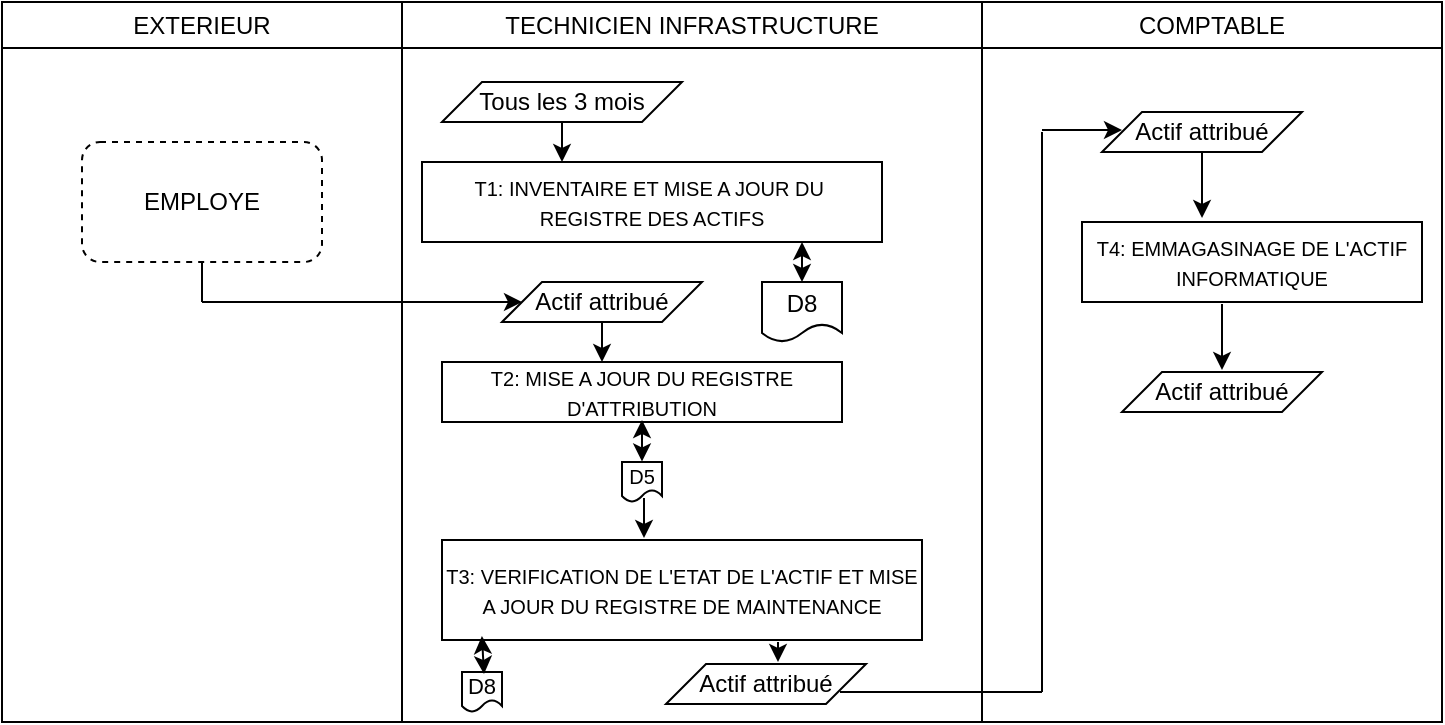 <mxfile version="22.1.2" type="device">
  <diagram name="Page-1" id="XlmHkq4UVpr5regQ50z8">
    <mxGraphModel dx="864" dy="516" grid="1" gridSize="10" guides="1" tooltips="1" connect="1" arrows="1" fold="1" page="1" pageScale="1" pageWidth="827" pageHeight="1169" math="0" shadow="0">
      <root>
        <mxCell id="0" />
        <mxCell id="1" parent="0" />
        <mxCell id="vNmq4q88K0SK1sNrBDFY-1" value="&lt;span style=&quot;font-weight: normal;&quot;&gt;TECHNICIEN INFRASTRUCTURE&lt;/span&gt;" style="swimlane;whiteSpace=wrap;html=1;" parent="1" vertex="1">
          <mxGeometry x="280" y="160" width="290" height="360" as="geometry" />
        </mxCell>
        <mxCell id="vNmq4q88K0SK1sNrBDFY-5" value="Tous les 3 mois" style="shape=parallelogram;perimeter=parallelogramPerimeter;whiteSpace=wrap;html=1;fixedSize=1;" parent="vNmq4q88K0SK1sNrBDFY-1" vertex="1">
          <mxGeometry x="20" y="40" width="120" height="20" as="geometry" />
        </mxCell>
        <mxCell id="vNmq4q88K0SK1sNrBDFY-6" value="&lt;font style=&quot;font-size: 10px;&quot;&gt;T1: INVENTAIRE ET MISE A JOUR DU&amp;nbsp; REGISTRE DES ACTIFS&lt;/font&gt;" style="rounded=0;whiteSpace=wrap;html=1;" parent="vNmq4q88K0SK1sNrBDFY-1" vertex="1">
          <mxGeometry x="10" y="80" width="230" height="40" as="geometry" />
        </mxCell>
        <mxCell id="vNmq4q88K0SK1sNrBDFY-8" value="&lt;font style=&quot;font-size: 10px;&quot;&gt;T2: MISE A JOUR DU REGISTRE D&#39;ATTRIBUTION&lt;/font&gt;" style="rounded=0;whiteSpace=wrap;html=1;" parent="vNmq4q88K0SK1sNrBDFY-1" vertex="1">
          <mxGeometry x="20" y="180" width="200" height="30" as="geometry" />
        </mxCell>
        <mxCell id="vNmq4q88K0SK1sNrBDFY-9" value="&lt;font style=&quot;font-size: 10px;&quot;&gt;T3: VERIFICATION DE L&#39;ETAT DE L&#39;ACTIF ET MISE A JOUR DU REGISTRE DE MAINTENANCE&lt;/font&gt;" style="rounded=0;whiteSpace=wrap;html=1;" parent="vNmq4q88K0SK1sNrBDFY-1" vertex="1">
          <mxGeometry x="20" y="269" width="240" height="50" as="geometry" />
        </mxCell>
        <mxCell id="vNmq4q88K0SK1sNrBDFY-11" value="Actif attribué" style="shape=parallelogram;perimeter=parallelogramPerimeter;whiteSpace=wrap;html=1;fixedSize=1;" parent="vNmq4q88K0SK1sNrBDFY-1" vertex="1">
          <mxGeometry x="50" y="140" width="100" height="20" as="geometry" />
        </mxCell>
        <mxCell id="vNmq4q88K0SK1sNrBDFY-12" value="" style="endArrow=classic;html=1;rounded=0;exitX=0.5;exitY=1;exitDx=0;exitDy=0;" parent="vNmq4q88K0SK1sNrBDFY-1" source="vNmq4q88K0SK1sNrBDFY-5" edge="1">
          <mxGeometry width="50" height="50" relative="1" as="geometry">
            <mxPoint x="110" y="130" as="sourcePoint" />
            <mxPoint x="80" y="80" as="targetPoint" />
          </mxGeometry>
        </mxCell>
        <mxCell id="vNmq4q88K0SK1sNrBDFY-15" value="" style="endArrow=classic;html=1;rounded=0;exitX=0.5;exitY=1;exitDx=0;exitDy=0;" parent="vNmq4q88K0SK1sNrBDFY-1" source="vNmq4q88K0SK1sNrBDFY-11" edge="1">
          <mxGeometry width="50" height="50" relative="1" as="geometry">
            <mxPoint x="150" y="180" as="sourcePoint" />
            <mxPoint x="100" y="180" as="targetPoint" />
          </mxGeometry>
        </mxCell>
        <mxCell id="vNmq4q88K0SK1sNrBDFY-16" value="" style="endArrow=classic;html=1;rounded=0;" parent="vNmq4q88K0SK1sNrBDFY-1" edge="1">
          <mxGeometry width="50" height="50" relative="1" as="geometry">
            <mxPoint x="121" y="248" as="sourcePoint" />
            <mxPoint x="121" y="268" as="targetPoint" />
          </mxGeometry>
        </mxCell>
        <mxCell id="vNmq4q88K0SK1sNrBDFY-19" value="" style="endArrow=none;html=1;rounded=0;" parent="vNmq4q88K0SK1sNrBDFY-1" edge="1">
          <mxGeometry width="50" height="50" relative="1" as="geometry">
            <mxPoint x="219" y="345" as="sourcePoint" />
            <mxPoint x="320" y="345" as="targetPoint" />
          </mxGeometry>
        </mxCell>
        <mxCell id="vNmq4q88K0SK1sNrBDFY-25" value="&lt;font style=&quot;font-size: 11px;&quot;&gt;D8&lt;/font&gt;" style="shape=document;whiteSpace=wrap;html=1;boundedLbl=1;" parent="vNmq4q88K0SK1sNrBDFY-1" vertex="1">
          <mxGeometry x="30" y="335" width="20" height="20" as="geometry" />
        </mxCell>
        <mxCell id="vNmq4q88K0SK1sNrBDFY-33" value="" style="endArrow=classic;startArrow=classic;html=1;rounded=0;entryX=0.079;entryY=0.98;entryDx=0;entryDy=0;entryPerimeter=0;" parent="vNmq4q88K0SK1sNrBDFY-1" edge="1">
          <mxGeometry width="50" height="50" relative="1" as="geometry">
            <mxPoint x="41" y="336" as="sourcePoint" />
            <mxPoint x="39.96" y="317" as="targetPoint" />
          </mxGeometry>
        </mxCell>
        <mxCell id="vNmq4q88K0SK1sNrBDFY-34" value="" style="endArrow=classic;startArrow=classic;html=1;rounded=0;" parent="vNmq4q88K0SK1sNrBDFY-1" edge="1">
          <mxGeometry width="50" height="50" relative="1" as="geometry">
            <mxPoint x="200" y="140" as="sourcePoint" />
            <mxPoint x="200" y="120" as="targetPoint" />
          </mxGeometry>
        </mxCell>
        <mxCell id="vNmq4q88K0SK1sNrBDFY-26" value="&lt;font style=&quot;font-size: 10px;&quot;&gt;D5&lt;/font&gt;" style="shape=document;whiteSpace=wrap;html=1;boundedLbl=1;" parent="vNmq4q88K0SK1sNrBDFY-1" vertex="1">
          <mxGeometry x="110" y="230" width="20" height="20" as="geometry" />
        </mxCell>
        <mxCell id="vNmq4q88K0SK1sNrBDFY-38" value="" style="endArrow=classic;startArrow=classic;html=1;rounded=0;" parent="vNmq4q88K0SK1sNrBDFY-1" edge="1">
          <mxGeometry width="50" height="50" relative="1" as="geometry">
            <mxPoint x="120" y="209" as="sourcePoint" />
            <mxPoint x="120" y="229.711" as="targetPoint" />
          </mxGeometry>
        </mxCell>
        <mxCell id="8qRZtd4RQGUYw1HQ1qV5-1" value="D8" style="shape=document;whiteSpace=wrap;html=1;boundedLbl=1;" vertex="1" parent="vNmq4q88K0SK1sNrBDFY-1">
          <mxGeometry x="180" y="140" width="40" height="30" as="geometry" />
        </mxCell>
        <mxCell id="vNmq4q88K0SK1sNrBDFY-2" value="&lt;span style=&quot;font-weight: normal;&quot;&gt;EXTERIEUR&lt;/span&gt;" style="swimlane;whiteSpace=wrap;html=1;" parent="1" vertex="1">
          <mxGeometry x="80" y="160" width="200" height="360" as="geometry" />
        </mxCell>
        <mxCell id="vNmq4q88K0SK1sNrBDFY-4" value="EMPLOYE" style="rounded=1;whiteSpace=wrap;html=1;dashed=1;" parent="vNmq4q88K0SK1sNrBDFY-2" vertex="1">
          <mxGeometry x="40" y="70" width="120" height="60" as="geometry" />
        </mxCell>
        <mxCell id="vNmq4q88K0SK1sNrBDFY-13" value="" style="endArrow=none;html=1;rounded=0;entryX=0.5;entryY=1;entryDx=0;entryDy=0;" parent="vNmq4q88K0SK1sNrBDFY-2" target="vNmq4q88K0SK1sNrBDFY-4" edge="1">
          <mxGeometry width="50" height="50" relative="1" as="geometry">
            <mxPoint x="100" y="150" as="sourcePoint" />
            <mxPoint x="150" y="170" as="targetPoint" />
          </mxGeometry>
        </mxCell>
        <mxCell id="vNmq4q88K0SK1sNrBDFY-3" value="&lt;span style=&quot;font-weight: normal;&quot;&gt;COMPTABLE&lt;/span&gt;" style="swimlane;whiteSpace=wrap;html=1;" parent="1" vertex="1">
          <mxGeometry x="570" y="160" width="230" height="360" as="geometry" />
        </mxCell>
        <mxCell id="vNmq4q88K0SK1sNrBDFY-10" value="&lt;font style=&quot;font-size: 10px;&quot;&gt;T4: EMMAGASINAGE DE L&#39;ACTIF INFORMATIQUE&lt;/font&gt;" style="rounded=0;whiteSpace=wrap;html=1;" parent="vNmq4q88K0SK1sNrBDFY-3" vertex="1">
          <mxGeometry x="50" y="110" width="170" height="40" as="geometry" />
        </mxCell>
        <mxCell id="vNmq4q88K0SK1sNrBDFY-17" value="Actif attribué" style="shape=parallelogram;perimeter=parallelogramPerimeter;whiteSpace=wrap;html=1;fixedSize=1;" parent="vNmq4q88K0SK1sNrBDFY-3" vertex="1">
          <mxGeometry x="60" y="55" width="100" height="20" as="geometry" />
        </mxCell>
        <mxCell id="vNmq4q88K0SK1sNrBDFY-20" value="" style="endArrow=none;html=1;rounded=0;" parent="vNmq4q88K0SK1sNrBDFY-3" edge="1">
          <mxGeometry width="50" height="50" relative="1" as="geometry">
            <mxPoint x="30" y="345" as="sourcePoint" />
            <mxPoint x="30" y="65" as="targetPoint" />
          </mxGeometry>
        </mxCell>
        <mxCell id="vNmq4q88K0SK1sNrBDFY-21" value="" style="endArrow=classic;html=1;rounded=0;entryX=0;entryY=0.5;entryDx=0;entryDy=0;" parent="vNmq4q88K0SK1sNrBDFY-3" edge="1">
          <mxGeometry width="50" height="50" relative="1" as="geometry">
            <mxPoint x="30" y="64" as="sourcePoint" />
            <mxPoint x="70" y="64" as="targetPoint" />
          </mxGeometry>
        </mxCell>
        <mxCell id="vNmq4q88K0SK1sNrBDFY-22" value="" style="endArrow=classic;html=1;rounded=0;exitX=0.5;exitY=1;exitDx=0;exitDy=0;entryX=0.353;entryY=-0.05;entryDx=0;entryDy=0;entryPerimeter=0;" parent="vNmq4q88K0SK1sNrBDFY-3" source="vNmq4q88K0SK1sNrBDFY-17" target="vNmq4q88K0SK1sNrBDFY-10" edge="1">
          <mxGeometry width="50" height="50" relative="1" as="geometry">
            <mxPoint x="160" y="100" as="sourcePoint" />
            <mxPoint x="210" y="50" as="targetPoint" />
          </mxGeometry>
        </mxCell>
        <mxCell id="vNmq4q88K0SK1sNrBDFY-14" value="" style="endArrow=classic;html=1;rounded=0;" parent="1" target="vNmq4q88K0SK1sNrBDFY-11" edge="1">
          <mxGeometry width="50" height="50" relative="1" as="geometry">
            <mxPoint x="180" y="310" as="sourcePoint" />
            <mxPoint x="440" y="240" as="targetPoint" />
          </mxGeometry>
        </mxCell>
        <mxCell id="vj_7Ew4u0dl_LCW9TtWd-3" value="Actif attribué" style="shape=parallelogram;perimeter=parallelogramPerimeter;whiteSpace=wrap;html=1;fixedSize=1;" parent="1" vertex="1">
          <mxGeometry x="412" y="491" width="100" height="20" as="geometry" />
        </mxCell>
        <mxCell id="vj_7Ew4u0dl_LCW9TtWd-4" value="Actif attribué" style="shape=parallelogram;perimeter=parallelogramPerimeter;whiteSpace=wrap;html=1;fixedSize=1;" parent="1" vertex="1">
          <mxGeometry x="640" y="345" width="100" height="20" as="geometry" />
        </mxCell>
        <mxCell id="vj_7Ew4u0dl_LCW9TtWd-5" value="" style="endArrow=classic;html=1;rounded=0;exitX=0.5;exitY=1;exitDx=0;exitDy=0;entryX=0.353;entryY=-0.05;entryDx=0;entryDy=0;entryPerimeter=0;" parent="1" edge="1">
          <mxGeometry width="50" height="50" relative="1" as="geometry">
            <mxPoint x="690" y="311" as="sourcePoint" />
            <mxPoint x="690" y="344" as="targetPoint" />
          </mxGeometry>
        </mxCell>
        <mxCell id="vj_7Ew4u0dl_LCW9TtWd-6" value="" style="endArrow=classic;html=1;rounded=0;" parent="1" edge="1">
          <mxGeometry width="50" height="50" relative="1" as="geometry">
            <mxPoint x="468" y="480" as="sourcePoint" />
            <mxPoint x="468" y="490" as="targetPoint" />
          </mxGeometry>
        </mxCell>
      </root>
    </mxGraphModel>
  </diagram>
</mxfile>
